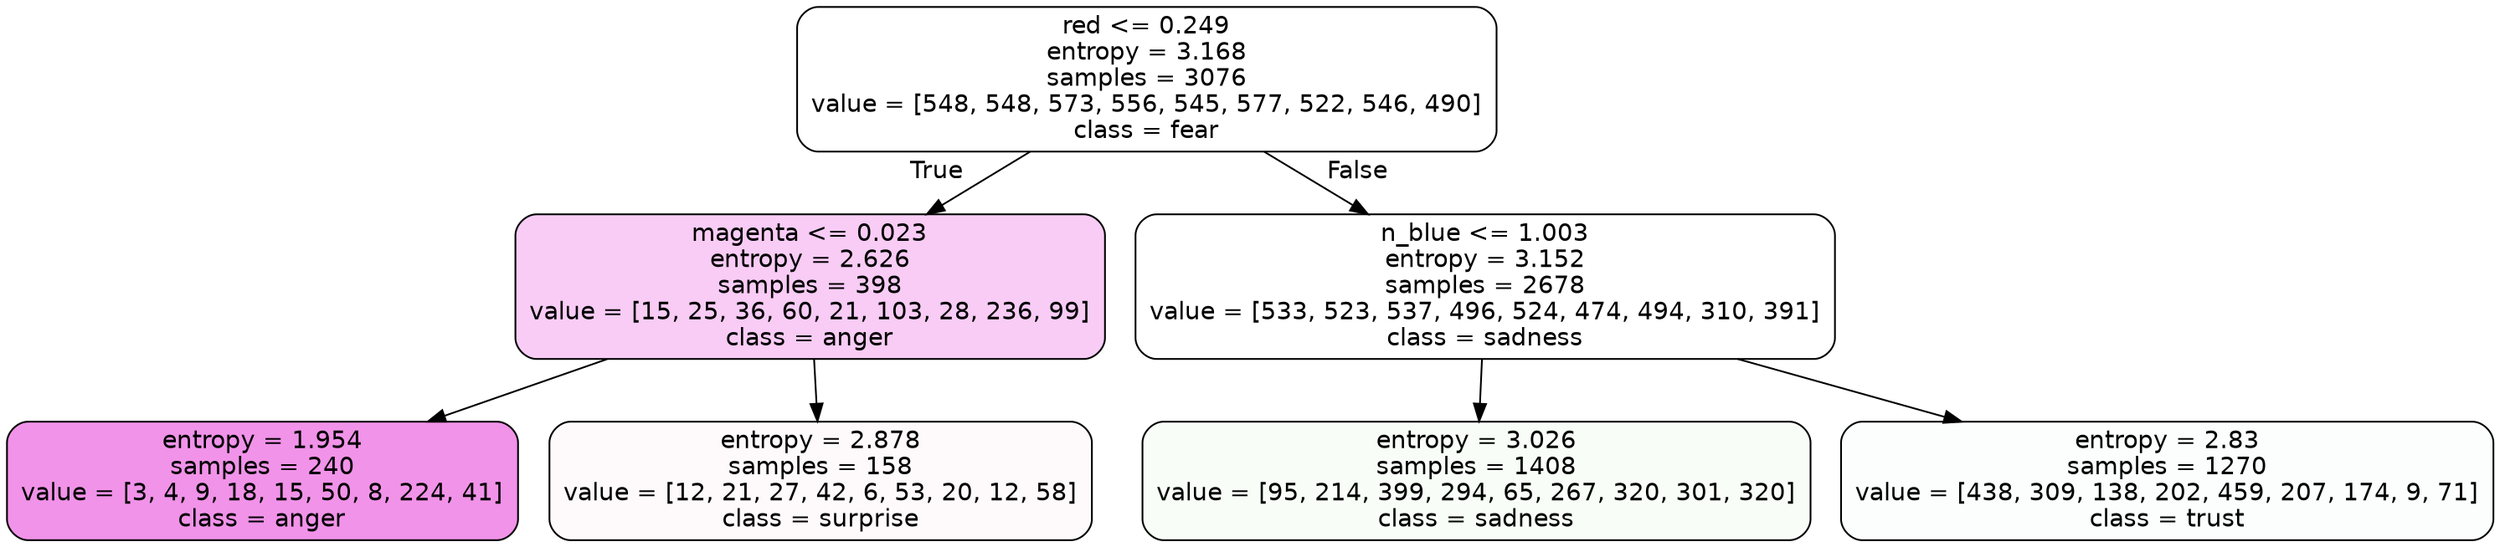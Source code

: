digraph Tree {
node [shape=box, style="filled, rounded", color="black", fontname=helvetica] ;
edge [fontname=helvetica] ;
0 [label="red <= 0.249\nentropy = 3.168\nsamples = 3076\nvalue = [548, 548, 573, 556, 545, 577, 522, 546, 490]\nclass = fear", fillcolor="#3964e500"] ;
1 [label="magenta <= 0.023\nentropy = 2.626\nsamples = 398\nvalue = [15, 25, 36, 60, 21, 103, 28, 236, 99]\nclass = anger", fillcolor="#e539d741"] ;
0 -> 1 [labeldistance=2.5, labelangle=45, headlabel="True"] ;
2 [label="entropy = 1.954\nsamples = 240\nvalue = [3, 4, 9, 18, 15, 50, 8, 224, 41]\nclass = anger", fillcolor="#e539d78a"] ;
1 -> 2 ;
3 [label="entropy = 2.878\nsamples = 158\nvalue = [12, 21, 27, 42, 6, 53, 20, 12, 58]\nclass = surprise", fillcolor="#e5396406"] ;
1 -> 3 ;
4 [label="n_blue <= 1.003\nentropy = 3.152\nsamples = 2678\nvalue = [533, 523, 537, 496, 524, 474, 494, 310, 391]\nclass = sadness", fillcolor="#64e53900"] ;
0 -> 4 [labeldistance=2.5, labelangle=-45, headlabel="False"] ;
5 [label="entropy = 3.026\nsamples = 1408\nvalue = [95, 214, 399, 294, 65, 267, 320, 301, 320]\nclass = sadness", fillcolor="#64e5390a"] ;
4 -> 5 ;
6 [label="entropy = 2.83\nsamples = 1270\nvalue = [438, 309, 138, 202, 459, 207, 174, 9, 71]\nclass = trust", fillcolor="#39d7e503"] ;
4 -> 6 ;
}